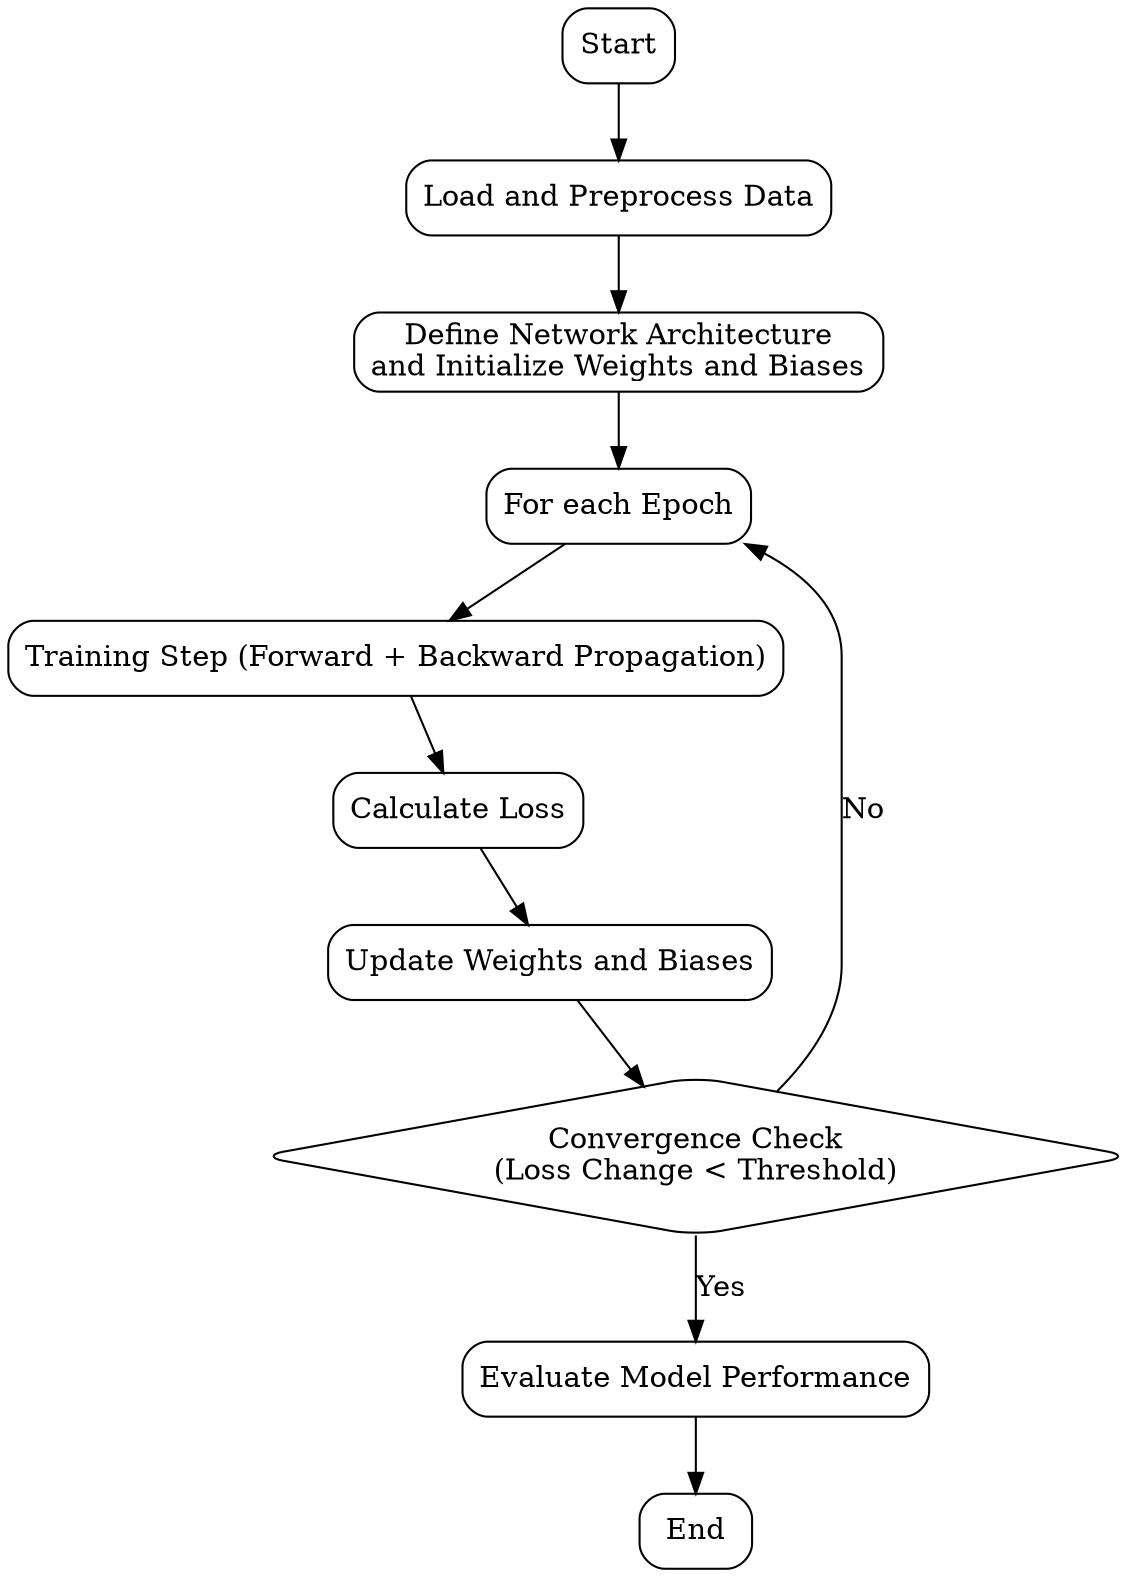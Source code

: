 digraph NN {
    rankdir=TB;
    node [shape=rect, style="rounded,filled", color=black, fillcolor=white];

    Start [label="Start"];
    LoadData [label="Load and Preprocess Data"];
    DefineNetwork [label="Define Network Architecture\nand Initialize Weights and Biases"];
    ForEachEpoch [label="For each Epoch"];
    TrainingStep [label="Training Step (Forward + Backward Propagation)"];
    CalculateLoss [label="Calculate Loss"];
    UpdateWeights [label="Update Weights and Biases"];
    ConvergenceCheck [label="Convergence Check\n(Loss Change < Threshold)", shape=diamond];
    EvaluatePerformance [label="Evaluate Model Performance"];
    End [label="End"];

    Start -> LoadData;
    LoadData -> DefineNetwork;
    DefineNetwork -> ForEachEpoch;
    ForEachEpoch -> TrainingStep;
    TrainingStep -> CalculateLoss;
    CalculateLoss -> UpdateWeights;
    UpdateWeights -> ConvergenceCheck;
    ConvergenceCheck -> EvaluatePerformance [label="Yes"];
    EvaluatePerformance -> End;
    ConvergenceCheck -> ForEachEpoch [label="No"];
}
